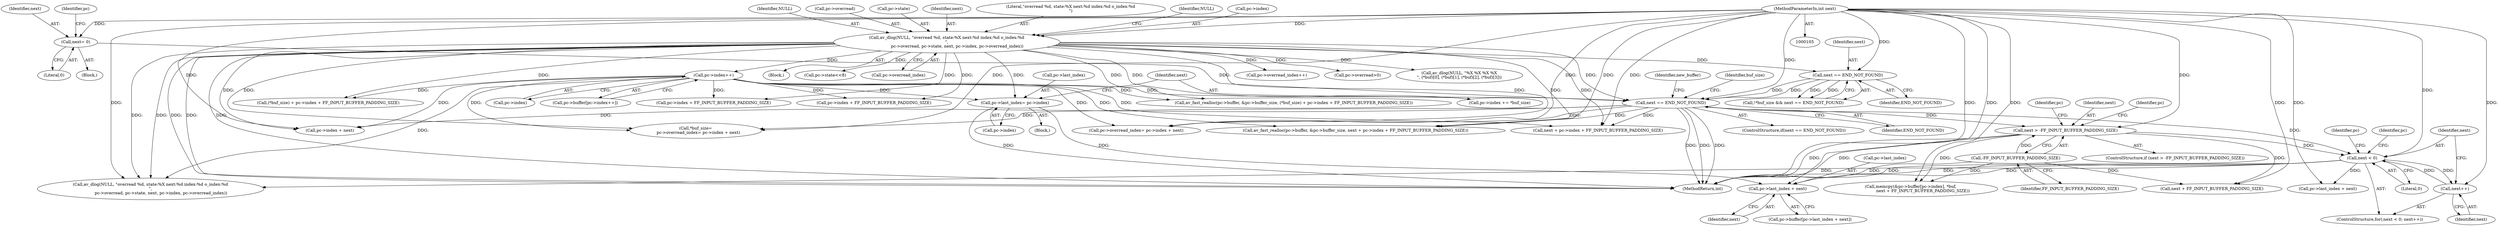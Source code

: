 digraph "0_FFmpeg_f31011e9abfb2ae75bb32bc44e2c34194c8dc40a@pointer" {
"1000368" [label="(Call,pc->last_index + next)"];
"1000191" [label="(Call,pc->last_index= pc->index)"];
"1000167" [label="(Call,pc->index++)"];
"1000116" [label="(Call,av_dlog(NULL, \"overread %d, state:%X next:%d index:%d o_index:%d\n\",\n                pc->overread, pc->state, next, pc->index, pc->overread_index))"];
"1000107" [label="(MethodParameterIn,int next)"];
"1000348" [label="(Call,next < 0)"];
"1000318" [label="(Call,next > -FF_INPUT_BUFFER_PADDING_SIZE)"];
"1000199" [label="(Call,next == END_NOT_FOUND)"];
"1000184" [label="(Call,next == END_NOT_FOUND)"];
"1000188" [label="(Call,next= 0)"];
"1000320" [label="(Call,-FF_INPUT_BUFFER_PADDING_SIZE)"];
"1000351" [label="(Call,next++)"];
"1000205" [label="(Identifier,new_buffer)"];
"1000168" [label="(Call,pc->index)"];
"1000268" [label="(Call,pc->index + next)"];
"1000201" [label="(Identifier,END_NOT_FOUND)"];
"1000368" [label="(Call,pc->last_index + next)"];
"1000189" [label="(Identifier,next)"];
"1000372" [label="(Identifier,next)"];
"1000195" [label="(Call,pc->index)"];
"1000333" [label="(Call,next + FF_INPUT_BUFFER_PADDING_SIZE)"];
"1000190" [label="(Literal,0)"];
"1000438" [label="(MethodReturn,int)"];
"1000217" [label="(Call,pc->index + FF_INPUT_BUFFER_PADDING_SIZE)"];
"1000351" [label="(Call,next++)"];
"1000185" [label="(Identifier,next)"];
"1000369" [label="(Call,pc->last_index)"];
"1000261" [label="(Call,*buf_size=\n    pc->overread_index= pc->index + next)"];
"1000110" [label="(Block,)"];
"1000401" [label="(Call,av_dlog(NULL, \"overread %d, state:%X next:%d index:%d o_index:%d\n\",\n                pc->overread, pc->state, next, pc->index, pc->overread_index))"];
"1000175" [label="(Call,pc->overread_index++)"];
"1000193" [label="(Identifier,pc)"];
"1000321" [label="(Identifier,FF_INPUT_BUFFER_PADDING_SIZE)"];
"1000117" [label="(Identifier,NULL)"];
"1000163" [label="(Call,pc->buffer[pc->index++])"];
"1000119" [label="(Call,pc->overread)"];
"1000318" [label="(Call,next > -FF_INPUT_BUFFER_PADDING_SIZE)"];
"1000387" [label="(Call,pc->last_index + next)"];
"1000122" [label="(Call,pc->state)"];
"1000320" [label="(Call,-FF_INPUT_BUFFER_PADDING_SIZE)"];
"1000322" [label="(Call,memcpy(&pc->buffer[pc->index], *buf,\n                   next + FF_INPUT_BUFFER_PADDING_SIZE))"];
"1000364" [label="(Call,pc->buffer[pc->last_index + next])"];
"1000398" [label="(Identifier,pc)"];
"1000206" [label="(Call,av_fast_realloc(pc->buffer, &pc->buffer_size, (*buf_size) + pc->index + FF_INPUT_BUFFER_PADDING_SIZE))"];
"1000152" [label="(Call,pc->overread>0)"];
"1000192" [label="(Call,pc->last_index)"];
"1000317" [label="(ControlStructure,if (next > -FF_INPUT_BUFFER_PADDING_SIZE))"];
"1000252" [label="(Call,pc->index += *buf_size)"];
"1000200" [label="(Identifier,next)"];
"1000187" [label="(Block,)"];
"1000180" [label="(Call,!*buf_size && next == END_NOT_FOUND)"];
"1000348" [label="(Call,next < 0)"];
"1000125" [label="(Identifier,next)"];
"1000186" [label="(Identifier,END_NOT_FOUND)"];
"1000281" [label="(Call,av_fast_realloc(pc->buffer, &pc->buffer_size, next + pc->index + FF_INPUT_BUFFER_PADDING_SIZE))"];
"1000107" [label="(MethodParameterIn,int next)"];
"1000116" [label="(Call,av_dlog(NULL, \"overread %d, state:%X next:%d index:%d o_index:%d\n\",\n                pc->overread, pc->state, next, pc->index, pc->overread_index))"];
"1000289" [label="(Call,next + pc->index + FF_INPUT_BUFFER_PADDING_SIZE)"];
"1000326" [label="(Identifier,pc)"];
"1000264" [label="(Call,pc->overread_index= pc->index + next)"];
"1000356" [label="(Identifier,pc)"];
"1000352" [label="(Identifier,next)"];
"1000132" [label="(Call,av_dlog(NULL, \"%X %X %X %X\n\", (*buf)[0], (*buf)[1], (*buf)[2], (*buf)[3]))"];
"1000118" [label="(Literal,\"overread %d, state:%X next:%d index:%d o_index:%d\n\")"];
"1000291" [label="(Call,pc->index + FF_INPUT_BUFFER_PADDING_SIZE)"];
"1000115" [label="(Block,)"];
"1000199" [label="(Call,next == END_NOT_FOUND)"];
"1000319" [label="(Identifier,next)"];
"1000359" [label="(Call,pc->state<<8)"];
"1000198" [label="(ControlStructure,if(next == END_NOT_FOUND))"];
"1000350" [label="(Literal,0)"];
"1000338" [label="(Identifier,pc)"];
"1000347" [label="(ControlStructure,for(;next < 0; next++))"];
"1000133" [label="(Identifier,NULL)"];
"1000191" [label="(Call,pc->last_index= pc->index)"];
"1000184" [label="(Call,next == END_NOT_FOUND)"];
"1000349" [label="(Identifier,next)"];
"1000263" [label="(Identifier,buf_size)"];
"1000129" [label="(Call,pc->overread_index)"];
"1000167" [label="(Call,pc->index++)"];
"1000214" [label="(Call,(*buf_size) + pc->index + FF_INPUT_BUFFER_PADDING_SIZE)"];
"1000126" [label="(Call,pc->index)"];
"1000188" [label="(Call,next= 0)"];
"1000368" -> "1000364"  [label="AST: "];
"1000368" -> "1000372"  [label="CFG: "];
"1000369" -> "1000368"  [label="AST: "];
"1000372" -> "1000368"  [label="AST: "];
"1000364" -> "1000368"  [label="CFG: "];
"1000191" -> "1000368"  [label="DDG: "];
"1000348" -> "1000368"  [label="DDG: "];
"1000107" -> "1000368"  [label="DDG: "];
"1000191" -> "1000110"  [label="AST: "];
"1000191" -> "1000195"  [label="CFG: "];
"1000192" -> "1000191"  [label="AST: "];
"1000195" -> "1000191"  [label="AST: "];
"1000200" -> "1000191"  [label="CFG: "];
"1000191" -> "1000438"  [label="DDG: "];
"1000167" -> "1000191"  [label="DDG: "];
"1000116" -> "1000191"  [label="DDG: "];
"1000167" -> "1000163"  [label="AST: "];
"1000167" -> "1000168"  [label="CFG: "];
"1000168" -> "1000167"  [label="AST: "];
"1000163" -> "1000167"  [label="CFG: "];
"1000116" -> "1000167"  [label="DDG: "];
"1000167" -> "1000206"  [label="DDG: "];
"1000167" -> "1000214"  [label="DDG: "];
"1000167" -> "1000217"  [label="DDG: "];
"1000167" -> "1000252"  [label="DDG: "];
"1000167" -> "1000261"  [label="DDG: "];
"1000167" -> "1000264"  [label="DDG: "];
"1000167" -> "1000268"  [label="DDG: "];
"1000167" -> "1000281"  [label="DDG: "];
"1000167" -> "1000289"  [label="DDG: "];
"1000167" -> "1000291"  [label="DDG: "];
"1000167" -> "1000401"  [label="DDG: "];
"1000116" -> "1000115"  [label="AST: "];
"1000116" -> "1000129"  [label="CFG: "];
"1000117" -> "1000116"  [label="AST: "];
"1000118" -> "1000116"  [label="AST: "];
"1000119" -> "1000116"  [label="AST: "];
"1000122" -> "1000116"  [label="AST: "];
"1000125" -> "1000116"  [label="AST: "];
"1000126" -> "1000116"  [label="AST: "];
"1000129" -> "1000116"  [label="AST: "];
"1000133" -> "1000116"  [label="CFG: "];
"1000116" -> "1000438"  [label="DDG: "];
"1000116" -> "1000438"  [label="DDG: "];
"1000116" -> "1000438"  [label="DDG: "];
"1000107" -> "1000116"  [label="DDG: "];
"1000116" -> "1000132"  [label="DDG: "];
"1000116" -> "1000152"  [label="DDG: "];
"1000116" -> "1000175"  [label="DDG: "];
"1000116" -> "1000184"  [label="DDG: "];
"1000116" -> "1000199"  [label="DDG: "];
"1000116" -> "1000206"  [label="DDG: "];
"1000116" -> "1000214"  [label="DDG: "];
"1000116" -> "1000217"  [label="DDG: "];
"1000116" -> "1000252"  [label="DDG: "];
"1000116" -> "1000261"  [label="DDG: "];
"1000116" -> "1000264"  [label="DDG: "];
"1000116" -> "1000268"  [label="DDG: "];
"1000116" -> "1000281"  [label="DDG: "];
"1000116" -> "1000289"  [label="DDG: "];
"1000116" -> "1000291"  [label="DDG: "];
"1000116" -> "1000359"  [label="DDG: "];
"1000116" -> "1000401"  [label="DDG: "];
"1000116" -> "1000401"  [label="DDG: "];
"1000107" -> "1000105"  [label="AST: "];
"1000107" -> "1000438"  [label="DDG: "];
"1000107" -> "1000184"  [label="DDG: "];
"1000107" -> "1000188"  [label="DDG: "];
"1000107" -> "1000199"  [label="DDG: "];
"1000107" -> "1000261"  [label="DDG: "];
"1000107" -> "1000264"  [label="DDG: "];
"1000107" -> "1000268"  [label="DDG: "];
"1000107" -> "1000281"  [label="DDG: "];
"1000107" -> "1000289"  [label="DDG: "];
"1000107" -> "1000318"  [label="DDG: "];
"1000107" -> "1000322"  [label="DDG: "];
"1000107" -> "1000333"  [label="DDG: "];
"1000107" -> "1000348"  [label="DDG: "];
"1000107" -> "1000351"  [label="DDG: "];
"1000107" -> "1000387"  [label="DDG: "];
"1000107" -> "1000401"  [label="DDG: "];
"1000348" -> "1000347"  [label="AST: "];
"1000348" -> "1000350"  [label="CFG: "];
"1000349" -> "1000348"  [label="AST: "];
"1000350" -> "1000348"  [label="AST: "];
"1000356" -> "1000348"  [label="CFG: "];
"1000398" -> "1000348"  [label="CFG: "];
"1000348" -> "1000438"  [label="DDG: "];
"1000348" -> "1000438"  [label="DDG: "];
"1000318" -> "1000348"  [label="DDG: "];
"1000351" -> "1000348"  [label="DDG: "];
"1000199" -> "1000348"  [label="DDG: "];
"1000348" -> "1000351"  [label="DDG: "];
"1000348" -> "1000387"  [label="DDG: "];
"1000348" -> "1000401"  [label="DDG: "];
"1000318" -> "1000317"  [label="AST: "];
"1000318" -> "1000320"  [label="CFG: "];
"1000319" -> "1000318"  [label="AST: "];
"1000320" -> "1000318"  [label="AST: "];
"1000326" -> "1000318"  [label="CFG: "];
"1000338" -> "1000318"  [label="CFG: "];
"1000318" -> "1000438"  [label="DDG: "];
"1000318" -> "1000438"  [label="DDG: "];
"1000199" -> "1000318"  [label="DDG: "];
"1000320" -> "1000318"  [label="DDG: "];
"1000318" -> "1000322"  [label="DDG: "];
"1000318" -> "1000333"  [label="DDG: "];
"1000199" -> "1000198"  [label="AST: "];
"1000199" -> "1000201"  [label="CFG: "];
"1000200" -> "1000199"  [label="AST: "];
"1000201" -> "1000199"  [label="AST: "];
"1000205" -> "1000199"  [label="CFG: "];
"1000263" -> "1000199"  [label="CFG: "];
"1000199" -> "1000438"  [label="DDG: "];
"1000199" -> "1000438"  [label="DDG: "];
"1000199" -> "1000438"  [label="DDG: "];
"1000184" -> "1000199"  [label="DDG: "];
"1000184" -> "1000199"  [label="DDG: "];
"1000188" -> "1000199"  [label="DDG: "];
"1000199" -> "1000261"  [label="DDG: "];
"1000199" -> "1000264"  [label="DDG: "];
"1000199" -> "1000268"  [label="DDG: "];
"1000199" -> "1000281"  [label="DDG: "];
"1000199" -> "1000289"  [label="DDG: "];
"1000184" -> "1000180"  [label="AST: "];
"1000184" -> "1000186"  [label="CFG: "];
"1000185" -> "1000184"  [label="AST: "];
"1000186" -> "1000184"  [label="AST: "];
"1000180" -> "1000184"  [label="CFG: "];
"1000184" -> "1000180"  [label="DDG: "];
"1000184" -> "1000180"  [label="DDG: "];
"1000188" -> "1000187"  [label="AST: "];
"1000188" -> "1000190"  [label="CFG: "];
"1000189" -> "1000188"  [label="AST: "];
"1000190" -> "1000188"  [label="AST: "];
"1000193" -> "1000188"  [label="CFG: "];
"1000320" -> "1000321"  [label="CFG: "];
"1000321" -> "1000320"  [label="AST: "];
"1000320" -> "1000438"  [label="DDG: "];
"1000320" -> "1000322"  [label="DDG: "];
"1000320" -> "1000333"  [label="DDG: "];
"1000351" -> "1000347"  [label="AST: "];
"1000351" -> "1000352"  [label="CFG: "];
"1000352" -> "1000351"  [label="AST: "];
"1000349" -> "1000351"  [label="CFG: "];
}

